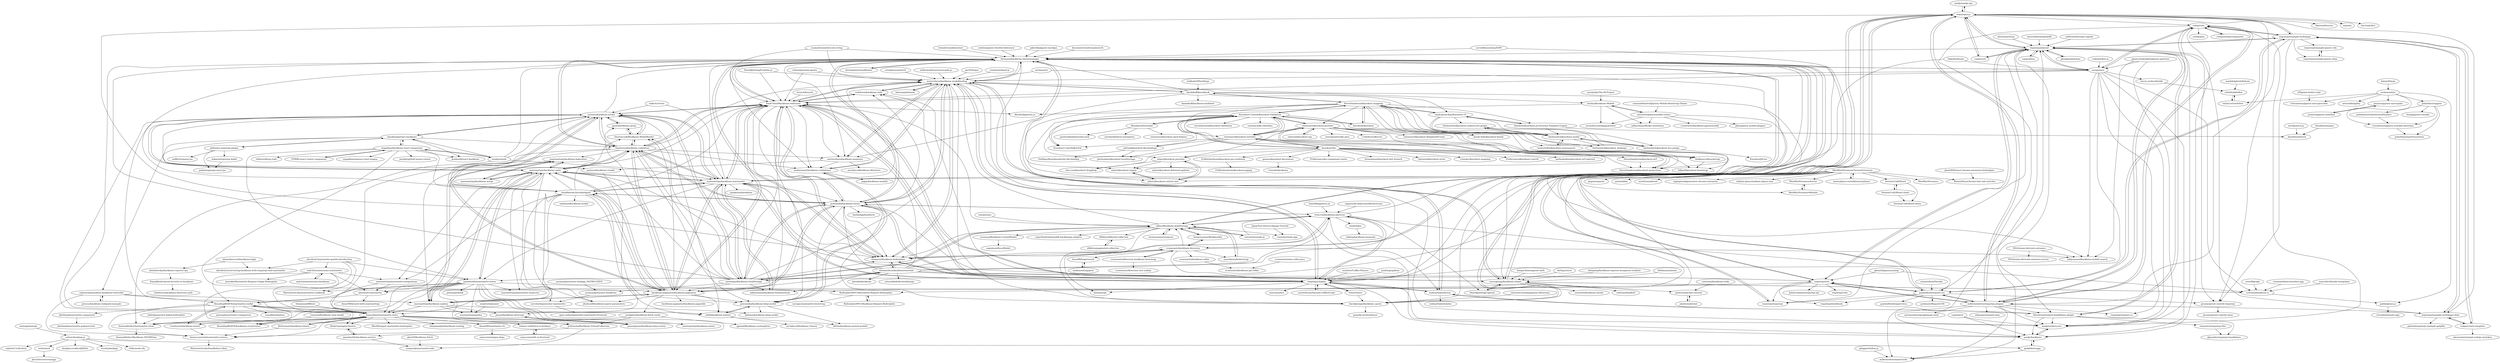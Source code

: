 digraph G {
"amdjs/amdjs-api" -> "requirejs/r.js" ["e"=1]
"markdalgleish/fathom" -> "rixth/bubbleBox" ["e"=1]
"cujojs/when" -> "requirejs/almond" ["e"=1]
"batmanjs/batman" -> "mxriverlynn/backbone.modelbinding" ["e"=1]
"STRML/react-router-component" -> "magalhas/backbone-react-component" ["e"=1]
"cujojs/wire" -> "amdjs/underscore" ["e"=1]
"cujojs/wire" -> "amdjs/backbone" ["e"=1]
"musicplayer-io/redditmusicplayer" -> "MeoMix/StreamusChromeExtension"
"codebrew/backbone-rails" -> "mxriverlynn/backbone.modelbinding" ["e"=1]
"codebrew/backbone-rails" -> "PaulUithol/Backbone-relational" ["e"=1]
"mrichard/generator-marionette" -> "opus-online/generator-marionette-frontend"
"jeromegn/Backbone.localStorage" -> "nilbus/Backbone.dualStorage"
"jeromegn/Backbone.localStorage" -> "nytimes/backbone.stickit"
"jeromegn/Backbone.localStorage" -> "powmedia/backbone-forms"
"jeromegn/Backbone.localStorage" -> "PaulUithol/Backbone-relational"
"jeromegn/Backbone.localStorage" -> "thedersen/backbone.validation"
"jeromegn/Backbone.localStorage" -> "tbranyen/backbone.layoutmanager"
"jeromegn/Backbone.localStorage" -> "marionettejs/backbone.marionette"
"jeromegn/Backbone.localStorage" -> "tbranyen/backbone-boilerplate" ["e"=1]
"jeromegn/Backbone.localStorage" -> "thomasdavis/backbonetutorials"
"jeromegn/Backbone.localStorage" -> "addyosmani/backbone-fundamentals" ["e"=1]
"jeromegn/Backbone.localStorage" -> "codebrew/backbone-rails" ["e"=1]
"jeromegn/Backbone.localStorage" -> "marionettejs/backbone.radio"
"jeromegn/Backbone.localStorage" -> "theironcook/Backbone.ModelBinder"
"jeromegn/Backbone.localStorage" -> "backbone-paginator/backbone.paginator"
"jeromegn/Backbone.localStorage" -> "yeoman/generator-backbone"
"philix/jsx-requirejs-plugin" -> "podio/requirejs-react-jsx"
"philix/jsx-requirejs-plugin" -> "mikach/requirejs-babel"
"philix/jsx-requirejs-plugin" -> "seiffert/require-jsx"
"philix/jsx-requirejs-plugin" -> "clayallsopp/react.backbone"
"SteveSanderson/knockout.mapping" -> "Knockout-Contrib/Knockout-Validation"
"SteveSanderson/knockout.mapping" -> "madcapnmckay/Knockout-UI"
"SteveSanderson/knockout.mapping" -> "kmalakoff/knockback"
"SteveSanderson/knockout.mapping" -> "SteveSanderson/knockout-projections"
"SteveSanderson/knockout.mapping" -> "ifandelse/Knockout.js-External-Template-Engine"
"SteveSanderson/knockout.mapping" -> "hunterloftis/knockout.namespaces"
"SteveSanderson/knockout.mapping" -> "thelinuxlich/knockout.model"
"SteveSanderson/knockout.mapping" -> "kendo-labs/knockout-kendo"
"SteveSanderson/knockout.mapping" -> "rniemeyer/knockout-postbox"
"SteveSanderson/knockout.mapping" -> "knockout/knockout" ["e"=1]
"SteveSanderson/knockout.mapping" -> "thelinuxlich/knockout_bindings"
"SteveSanderson/knockout.mapping" -> "thelinuxlich/knockout.live.plugin"
"SteveSanderson/knockout.mapping" -> "rniemeyer/knockout-sortable"
"SteveSanderson/knockout.mapping" -> "mbest/knockout-repeat"
"SteveSanderson/knockout.mapping" -> "Knockout-Contrib/KoGrid"
"PaulUithol/Backbone-relational" -> "mxriverlynn/backbone.modelbinding"
"PaulUithol/Backbone-relational" -> "tbranyen/backbone.layoutmanager"
"PaulUithol/Backbone-relational" -> "powmedia/backbone-forms"
"PaulUithol/Backbone-relational" -> "nealstewart/backbone.validations"
"PaulUithol/Backbone-relational" -> "backbone-paginator/backbone.paginator"
"PaulUithol/Backbone-relational" -> "noveogroup/backbone.iobind"
"PaulUithol/Backbone-relational" -> "codebrew/backbone-rails" ["e"=1]
"PaulUithol/Backbone-relational" -> "marionettejs/backbone.marionette"
"PaulUithol/Backbone-relational" -> "powmedia/backbone-deep-model"
"PaulUithol/Backbone-relational" -> "chaplinjs/chaplin"
"PaulUithol/Backbone-relational" -> "mxriverlynn/backbone.memento"
"PaulUithol/Backbone-relational" -> "thedersen/backbone.validation"
"PaulUithol/Backbone-relational" -> "tbranyen/backbone-boilerplate" ["e"=1]
"PaulUithol/Backbone-relational" -> "dbrady/ligament.js"
"PaulUithol/Backbone-relational" -> "nytimes/backbone.stickit"
"jamiebuilds/marionette-wires" -> "jmeas/gistbook"
"jamiebuilds/marionette-wires" -> "abiee/es6-marionette"
"jamiebuilds/marionette-wires" -> "marionettejs/backbone.radio"
"jamiebuilds/marionette-wires" -> "Squareknot/marionette.state"
"jamiebuilds/marionette-wires" -> "themindfuldev/marionette-vdom"
"jamiebuilds/marionette-wires" -> "marionettejs/guides"
"jamiebuilds/marionette-wires" -> "RoundingWellOS/marionette.toolkit"
"jamiebuilds/marionette-wires" -> "p3drosola/Backbone.VirtualCollection"
"jamiebuilds/marionette-wires" -> "jamiebuilds/backbone.service"
"jamiebuilds/marionette-wires" -> "marionettejs/marionette.inspector"
"jamiebuilds/marionette-wires" -> "marionettejs/backbone.syphon"
"jamiebuilds/marionette-wires" -> "jamesplease/backbone.base-router"
"jamiebuilds/marionette-wires" -> "BoilerplateMVC/Marionette-Require-Boilerplate"
"jamiebuilds/marionette-wires" -> "MarionetteLabs/marionette-cookbook"
"jamiebuilds/marionette-wires" -> "marionettejs/backbone-metal"
"brunch/brunch" -> "PaulUithol/Backbone-relational" ["e"=1]
"MeoMix/StreamusChromeExtension" -> "MeoMix/Streamus"
"MeoMix/StreamusChromeExtension" -> "musicplayer-io/redditmusicplayer"
"MeoMix/StreamusChromeExtension" -> "MeoMix/StreamusServer"
"MeoMix/StreamusChromeExtension" -> "MeoMix/StreamusWebsite"
"MeoMix/StreamusChromeExtension" -> "ptgamr/upnext"
"MeoMix/StreamusChromeExtension" -> "jariz/tabbie"
"MeoMix/StreamusChromeExtension" -> "backbone-paginator/backbone.paginator"
"MeoMix/StreamusChromeExtension" -> "jamiebuilds/marionette-wires"
"MeoMix/StreamusChromeExtension" -> "mroth/unindexed" ["e"=1]
"MeoMix/StreamusChromeExtension" -> "marionettejs/backbone.marionette"
"MeoMix/StreamusChromeExtension" -> "ragingwind/generator-chrome-extension" ["e"=1]
"MeoMix/StreamusChromeExtension" -> "abiee/es6-marionette"
"MeoMix/StreamusChromeExtension" -> "radiant-player/radiant-player-mac" ["e"=1]
"MeoMix/StreamusChromeExtension" -> "BinaryMuse/chrome-fast-tab-switcher"
"MeoMix/StreamusChromeExtension" -> "VerizonCraft/Boxel"
"clayallsopp/react.backbone" -> "magalhas/backbone-react-component"
"clayallsopp/react.backbone" -> "jhudson8/react-backbone"
"clayallsopp/react.backbone" -> "philix/jsx-requirejs-plugin"
"clayallsopp/react.backbone" -> "nytimes/backbone.stickit"
"clayallsopp/react.backbone" -> "marionettejs/backbone.radio"
"clayallsopp/react.backbone" -> "thedersen/backbone.validation"
"clayallsopp/react.backbone" -> "sabarasaba/modern-backbone-starterkit"
"HenrikJoreteg/Capsule" -> "noveogroup/backbone.iobind" ["e"=1]
"thomasdavis/backbonetutorials" -> "tbranyen/backbone-boilerplate" ["e"=1]
"thomasdavis/backbonetutorials" -> "addyosmani/backbone-fundamentals" ["e"=1]
"thomasdavis/backbonetutorials" -> "jeromegn/Backbone.localStorage"
"thomasdavis/backbonetutorials" -> "noveogroup/backbone.iobind"
"thomasdavis/backbonetutorials" -> "powmedia/backbone-forms"
"thomasdavis/backbonetutorials" -> "PaulUithol/Backbone-relational"
"thomasdavis/backbonetutorials" -> "backbone-paginator/backbone.paginator"
"thomasdavis/backbonetutorials" -> "rstacruz/backbone-patterns"
"thomasdavis/backbonetutorials" -> "ccoenraets/backbone-directory"
"thomasdavis/backbonetutorials" -> "marionettejs/backbone.marionette"
"thomasdavis/backbonetutorials" -> "chaplinjs/chaplin"
"thomasdavis/backbonetutorials" -> "tbranyen/backbone.layoutmanager"
"thomasdavis/backbonetutorials" -> "jrburke/backbone"
"thomasdavis/backbonetutorials" -> "arturadib/hello-backbonejs"
"thomasdavis/backbonetutorials" -> "requirejs/text"
"mwaylabs/The-M-Project" -> "bnolan/Backbone-Mobile" ["e"=1]
"cujojs/curl" -> "requirejs/almond" ["e"=1]
"cujojs/curl" -> "requirejs/r.js" ["e"=1]
"marcello3d/node-mongolian" -> "scttnlsn/backbone.io" ["e"=1]
"millermedeiros/crossroads.js" -> "mxriverlynn/backbone.modelbinding" ["e"=1]
"millermedeiros/js-signals" -> "requirejs/almond" ["e"=1]
"nealstewart/backbone.validations" -> "mxriverlynn/backbone.modelbinding"
"nealstewart/backbone.validations" -> "powmedia/backbone-deep-model"
"nealstewart/backbone.validations" -> "juggy/backbone-module"
"developmentseed/bones" -> "tbranyen/backbone.layoutmanager" ["e"=1]
"madcapnmckay/Knockout-UI" -> "thelinuxlich/knockout.model"
"madcapnmckay/Knockout-UI" -> "ifandelse/Knockout.js-External-Template-Engine"
"madcapnmckay/Knockout-UI" -> "thelinuxlich/knockout_bindings"
"madcapnmckay/Knockout-UI" -> "thelinuxlich/knockout.live.plugin"
"madcapnmckay/Knockout-UI" -> "thelinuxlich/knockout.underscore.plugin"
"madcapnmckay/Knockout-UI" -> "SteveSanderson/knockout.mapping"
"bnolan/Backbone-Mobile" -> "incandescent/happypointer"
"bnolan/Backbone-Mobile" -> "dbrady/ligament.js"
"bnolan/Backbone-Mobile" -> "addyosmani/flickly-wireframe"
"bnolan/Backbone-Mobile" -> "azicchetti/jquerymobile-router"
"documentcloud/visualsearch" -> "tbranyen/backbone.layoutmanager" ["e"=1]
"requirejs/r.js" -> "requirejs/almond"
"requirejs/r.js" -> "requirejs/requirejs" ["e"=1]
"requirejs/r.js" -> "requirejs/example-multipage"
"requirejs/r.js" -> "requirejs/text"
"requirejs/r.js" -> "guybedford/require-css"
"requirejs/r.js" -> "millermedeiros/requirejs-plugins"
"requirejs/r.js" -> "gruntjs/grunt-contrib-requirejs"
"requirejs/r.js" -> "amdjs/amdjs-api" ["e"=1]
"requirejs/r.js" -> "requirejs/example-multipage-shim"
"requirejs/r.js" -> "cujojs/curl" ["e"=1]
"requirejs/r.js" -> "flatiron/director" ["e"=1]
"requirejs/r.js" -> "mtjs/mt" ["e"=1]
"requirejs/r.js" -> "fex-team/fis3" ["e"=1]
"requirejs/r.js" -> "volojs/volo"
"requirejs/r.js" -> "tbranyen/backbone-boilerplate" ["e"=1]
"christianvuerings/jquery-lifestream" -> "davidgtonge/backbone_query" ["e"=1]
"bnoguchi/mongoose-auth" -> "noveogroup/backbone.iobind" ["e"=1]
"davidsulc/marionette-gentle-introduction" -> "davidsulc/structuring-backbone-with-requirejs-and-marionette"
"davidsulc/marionette-gentle-introduction" -> "MarionetteLabs/marionette-cookbook"
"davidsulc/marionette-gentle-introduction" -> "sadcitizen/awesome-marionette"
"davidsulc/marionette-gentle-introduction" -> "jamiebuilds/marionette-wires"
"davidsulc/marionette-gentle-introduction" -> "p3drosola/Backbone.VirtualCollection"
"autotelicum/Smooth-CoffeeScript" -> "chaplinjs/chaplin" ["e"=1]
"derbyjs/racer" -> "noveogroup/backbone.iobind" ["e"=1]
"polarblau/suggest" -> "polarblau/smarttruncation"
"polarblau/suggest" -> "polarblau/stickySectionHeaders"
"polarblau/suggest" -> "crossbreeze/jquery-sensible-datetime"
"polarblau/suggest" -> "lrsjng/jquery-twinkle" ["e"=1]
"magalhas/backbone-react-component" -> "clayallsopp/react.backbone"
"magalhas/backbone-react-component" -> "jhudson8/react-backbone"
"magalhas/backbone-react-component" -> "STRML/react-router-component" ["e"=1]
"magalhas/backbone-react-component" -> "backbone-paginator/backbone.paginator"
"magalhas/backbone-react-component" -> "magalhas/express-react-engine"
"magalhas/backbone-react-component" -> "jamiebuilds/marionette-wires"
"magalhas/backbone-react-component" -> "cloudflarearchive/backgrid"
"magalhas/backbone-react-component" -> "jaredly/github-issues-viewer"
"magalhas/backbone-react-component" -> "rendrjs/rendr" ["e"=1]
"magalhas/backbone-react-component" -> "reflux/refluxjs-todo"
"marionettejs/backbone.radio" -> "marionettejs/backbone.wreqr"
"marionettejs/backbone.radio" -> "marionettejs/backbone.babysitter"
"marionettejs/backbone.radio" -> "marionettejs/backbone.syphon"
"marionettejs/backbone.radio" -> "jamiebuilds/marionette-wires"
"marionettejs/backbone.radio" -> "Squareknot/marionette.state"
"marionettejs/backbone.radio" -> "marionettejs/backbone.marionette"
"marionettejs/backbone.radio" -> "backbone-paginator/backbone.paginator"
"marionettejs/backbone.radio" -> "nytimes/backbone.stickit"
"marionettejs/backbone.radio" -> "thedersen/backbone.validation"
"marionettejs/backbone.radio" -> "marionettejs/marionette-integrations"
"marionettejs/backbone.radio" -> "marionettejs/marionette.inspector"
"marionettejs/backbone.radio" -> "theironcook/Backbone.ModelBinder"
"marionettejs/backbone.radio" -> "PaulUithol/Backbone-relational"
"marionettejs/backbone.radio" -> "jhudson8/backbone-query-parameters"
"marionettejs/backbone.radio" -> "mrichard/generator-marionette"
"thelinuxlich/knockout.live.plugin" -> "thelinuxlich/knockout.model"
"thelinuxlich/knockout.live.plugin" -> "KnockoutJSLive"
"thelinuxlich/knockout.live.plugin" -> "thelinuxlich/knockout.underscore.plugin"
"mojotech/pioneer" -> "marionettejs/guides"
"MeoMix/StreamusWebsite" -> "MeoMix/StreamusServer"
"DanialK/advanced-security-in-backbone" -> "clintberry/backbone-directory-auth"
"gfranko/amdclean" -> "requirejs/almond"
"rixth/bubbleBox" -> "rixth/customSelect"
"rixth/customSelect" -> "rixth/bubbleBox"
"mbest/knockout.punches" -> "mbest/knockout-switch-case"
"mbest/knockout.punches" -> "mbest/knockout-deferred-updates"
"mbest/knockout.punches" -> "One-com/knockout-dragdrop"
"mbest/knockout.punches" -> "mbest/knockout-repeat"
"nytimes/backbone.trackit" -> "jmeas/backbone.intercept"
"thelinuxlich/knockout_bindings" -> "thelinuxlich/knockout.underscore.plugin"
"ifandelse/Knockout.js-External-Template-Engine" -> "ifandelse/infuser"
"ifandelse/Knockout.js-External-Template-Engine" -> "thelinuxlich/knockout.model"
"ifandelse/Knockout.js-External-Template-Engine" -> "madcapnmckay/Knockout-UI"
"jslatts/nodechat-tutorial" -> "jslatts/nodechat"
"sorensen/backbone-redis" -> "jslatts/nodechat-tutorial" ["e"=1]
"marionettejs/marionette-integrations" -> "abiee/es6-marionette"
"marionettejs/marionette-integrations" -> "Squareknot/marionette.state"
"jstayton/jquery-marcopolo" -> "jstayton/jquery-manifest"
"thelinuxlich/knockout.underscore.plugin" -> "thelinuxlich/knockout.model"
"thelinuxlich/knockout.model" -> "thelinuxlich/knockout.live.plugin"
"thelinuxlich/knockout.model" -> "thelinuxlich/knockout.underscore.plugin"
"thelinuxlich/knockout.model" -> "hunterloftis/knockout.namespaces"
"thelinuxlich/knockout.model" -> "thelinuxlich/knockout_bindings"
"faulknercs/Knockstrap" -> "billpull/knockout-bootstrap"
"datapimp/backbone-express-mongoose-socketio" -> "noveogroup/backbone.iobind" ["e"=1]
"bevry-archive/buildr" -> "rixth/bubbleBox"
"jslatts/nodechat" -> "jslatts/nodechat-tutorial"
"SteveSanderson/knockout-es5" -> "SteveSanderson/knockout-projections"
"hswolff/forgetmenot" -> "nrabinowitz/gapvis"
"MeoMix/StreamusServer" -> "MeoMix/StreamusWebsite"
"hunterloftis/knockout.namespaces" -> "thelinuxlich/knockout.model"
"enyojs/enyo" -> "nilbus/Backbone.dualStorage" ["e"=1]
"Knockout-Contrib/Knockout-Validation" -> "rniemeyer/knockout-postbox"
"Knockout-Contrib/Knockout-Validation" -> "SteveSanderson/knockout.mapping"
"Knockout-Contrib/Knockout-Validation" -> "rniemeyer/knockout-sortable"
"Knockout-Contrib/Knockout-Validation" -> "kendo-labs/knockout-kendo"
"Knockout-Contrib/Knockout-Validation" -> "safrazik/knockout-file-bindings"
"Knockout-Contrib/Knockout-Validation" -> "ericmbarnard/Knockout-Validation"
"Knockout-Contrib/Knockout-Validation" -> "SteveSanderson/knockout-projections"
"Knockout-Contrib/Knockout-Validation" -> "Knockout-Contrib/KoGrid"
"Knockout-Contrib/Knockout-Validation" -> "mbest/knockout-switch-case"
"Knockout-Contrib/Knockout-Validation" -> "knockout/knockout" ["e"=1]
"Knockout-Contrib/Knockout-Validation" -> "knockout/tko"
"Knockout-Contrib/Knockout-Validation" -> "BlueSpire/Durandal"
"Knockout-Contrib/Knockout-Validation" -> "mbest/knockout-repeat"
"Knockout-Contrib/Knockout-Validation" -> "mbest/knockout.punches"
"Knockout-Contrib/Knockout-Validation" -> "romanych/ko.editables"
"tbranyen/backbone-boilerplate" -> "tbranyen/backbone.layoutmanager" ["e"=1]
"tbranyen/backbone-boilerplate" -> "PaulUithol/Backbone-relational" ["e"=1]
"tbranyen/backbone-boilerplate" -> "mxriverlynn/backbone.modelbinding" ["e"=1]
"tbranyen/backbone-boilerplate" -> "chaplinjs/chaplin" ["e"=1]
"tbranyen/backbone-boilerplate" -> "rstacruz/backbone-patterns" ["e"=1]
"tbranyen/backbone-boilerplate" -> "thomasdavis/backbonetutorials" ["e"=1]
"aurajs/aura" -> "tbranyen/backbone.layoutmanager"
"aurajs/aura" -> "amdjs/backbone"
"aurajs/aura" -> "amdjs/underscore"
"aurajs/aura" -> "PaulUithol/Backbone-relational"
"aurajs/aura" -> "mxriverlynn/backbone.modelbinding"
"aurajs/aura" -> "chaplinjs/chaplin"
"aurajs/aura" -> "volojs/volo"
"aurajs/aura" -> "addyosmani/backbone-mobile-search"
"aurajs/aura" -> "requirejs/almond"
"aurajs/aura" -> "bevry-archive/buildr"
"aurajs/aura" -> "scttnlsn/backbone.io"
"aurajs/aura" -> "requirejs/require-cs"
"marionettejs/backbone.marionette" -> "marionettejs/backbone.radio"
"marionettejs/backbone.marionette" -> "jashkenas/backbone" ["e"=1]
"marionettejs/backbone.marionette" -> "PaulUithol/Backbone-relational"
"marionettejs/backbone.marionette" -> "nytimes/backbone.stickit"
"marionettejs/backbone.marionette" -> "thedersen/backbone.validation"
"marionettejs/backbone.marionette" -> "addyosmani/backbone-fundamentals" ["e"=1]
"marionettejs/backbone.marionette" -> "chaplinjs/chaplin"
"marionettejs/backbone.marionette" -> "tbranyen/backbone.layoutmanager"
"marionettejs/backbone.marionette" -> "backbone-paginator/backbone.paginator"
"marionettejs/backbone.marionette" -> "tbranyen/backbone-boilerplate" ["e"=1]
"marionettejs/backbone.marionette" -> "jamiebuilds/marionette-wires"
"marionettejs/backbone.marionette" -> "mxriverlynn/backbone.modelbinding"
"marionettejs/backbone.marionette" -> "jeromegn/Backbone.localStorage"
"marionettejs/backbone.marionette" -> "powmedia/backbone-forms"
"marionettejs/backbone.marionette" -> "cloudflarearchive/backgrid"
"DanielRapp/twss.js" -> "rstacruz/backbone-patterns" ["e"=1]
"mxriverlynn/backbone.memento" -> "mxriverlynn/backbone.modelbinding"
"mxriverlynn/backbone.memento" -> "nytimes/backbone.trackit"
"mxriverlynn/backbone.memento" -> "asciidisco/Backbone.Mutators"
"mxriverlynn/backbone.memento" -> "nealstewart/backbone.validations"
"powmedia/backbone-forms" -> "mxriverlynn/backbone.modelbinding"
"powmedia/backbone-forms" -> "PaulUithol/Backbone-relational"
"powmedia/backbone-forms" -> "tbranyen/backbone.layoutmanager"
"powmedia/backbone-forms" -> "thedersen/backbone.validation"
"powmedia/backbone-forms" -> "powmedia/backbone-deep-model"
"powmedia/backbone-forms" -> "codebrew/backbone-rails" ["e"=1]
"powmedia/backbone-forms" -> "cloudflarearchive/backgrid"
"powmedia/backbone-forms" -> "jeromegn/Backbone.localStorage"
"powmedia/backbone-forms" -> "davidgtonge/backbone_query"
"powmedia/backbone-forms" -> "backbone-paginator/backbone.paginator"
"powmedia/backbone-forms" -> "noveogroup/backbone.iobind"
"powmedia/backbone-forms" -> "chaplinjs/chaplin"
"powmedia/backbone-forms" -> "rstacruz/backbone-patterns"
"powmedia/backbone-forms" -> "tbranyen/backbone-boilerplate" ["e"=1]
"powmedia/backbone-forms" -> "AmiliaApp/backform"
"thedersen/backbone.validation" -> "nytimes/backbone.stickit"
"thedersen/backbone.validation" -> "powmedia/backbone-forms"
"thedersen/backbone.validation" -> "nealstewart/backbone.validations"
"thedersen/backbone.validation" -> "theironcook/Backbone.ModelBinder"
"thedersen/backbone.validation" -> "tbranyen/backbone.layoutmanager"
"thedersen/backbone.validation" -> "backbone-paginator/backbone.paginator"
"thedersen/backbone.validation" -> "PaulUithol/Backbone-relational"
"thedersen/backbone.validation" -> "marionettejs/backbone.radio"
"thedersen/backbone.validation" -> "marionettejs/backbone.marionette"
"thedersen/backbone.validation" -> "afeld/backbone-nested"
"thedersen/backbone.validation" -> "powmedia/backbone-deep-model"
"thedersen/backbone.validation" -> "mxriverlynn/backbone.memento"
"thedersen/backbone.validation" -> "marionettejs/backbone.syphon"
"thedersen/backbone.validation" -> "marionettejs/backbone.babysitter"
"thedersen/backbone.validation" -> "mxriverlynn/backbone.modelbinding"
"tbranyen/backbone.layoutmanager" -> "mxriverlynn/backbone.modelbinding"
"tbranyen/backbone.layoutmanager" -> "PaulUithol/Backbone-relational"
"tbranyen/backbone.layoutmanager" -> "davidgtonge/backbone_query"
"tbranyen/backbone.layoutmanager" -> "powmedia/backbone-forms"
"tbranyen/backbone.layoutmanager" -> "tbranyen/backbone-boilerplate" ["e"=1]
"tbranyen/backbone.layoutmanager" -> "nealstewart/backbone.validations"
"tbranyen/backbone.layoutmanager" -> "walmartlabs/thorax"
"tbranyen/backbone.layoutmanager" -> "noveogroup/backbone.iobind"
"tbranyen/backbone.layoutmanager" -> "thedersen/backbone.validation"
"tbranyen/backbone.layoutmanager" -> "mxriverlynn/backbone.memento"
"tbranyen/backbone.layoutmanager" -> "afeld/backbone-nested"
"tbranyen/backbone.layoutmanager" -> "ccoenraets/backbone-directory"
"tbranyen/backbone.layoutmanager" -> "nilbus/Backbone.dualStorage"
"tbranyen/backbone.layoutmanager" -> "developmentseed/bones" ["e"=1]
"tbranyen/backbone.layoutmanager" -> "aurajs/aura"
"emorikawa/boilerstrap" -> "nilbus/Backbone.dualStorage" ["e"=1]
"sadcitizen/awesome-backbone" -> "sadcitizen/awesome-marionette"
"NV/chrome-devtools-autosave" -> "NV/chrome-devtools-autosave-server"
"NV/chrome-devtools-autosave" -> "addyosmani/backbone-mobile-search"
"powmedia/backbone-deep-model" -> "afeld/backbone-nested"
"powmedia/backbone-deep-model" -> "kahwee/backbone-deep-model"
"powmedia/backbone-deep-model" -> "blittle/backbone-nested-models"
"powmedia/backbone-deep-model" -> "nealstewart/backbone.validations"
"requirejs/almond" -> "requirejs/r.js"
"requirejs/almond" -> "gfranko/amdclean"
"requirejs/almond" -> "cujojs/curl" ["e"=1]
"requirejs/almond" -> "requirejs/example-multipage"
"requirejs/almond" -> "gruntjs/grunt-contrib-requirejs"
"requirejs/almond" -> "millermedeiros/requirejs-plugins"
"requirejs/almond" -> "requirejs/text"
"requirejs/almond" -> "aurajs/aura"
"requirejs/almond" -> "SlexAxton/require-handlebars-plugin"
"requirejs/almond" -> "amdjs/underscore"
"requirejs/almond" -> "tbranyen/backbone.layoutmanager"
"requirejs/almond" -> "millermedeiros/amd-utils"
"requirejs/almond" -> "cujojs/when" ["e"=1]
"requirejs/almond" -> "requirejs/example-multipage-shim"
"requirejs/almond" -> "requirejs/requirejs" ["e"=1]
"brianleroux/lawnchair" -> "tbranyen/backbone.layoutmanager" ["e"=1]
"millermedeiros/requirejs-plugins" -> "guybedford/require-css"
"millermedeiros/requirejs-plugins" -> "requirejs/text"
"millermedeiros/requirejs-plugins" -> "amdjs/backbone"
"millermedeiros/requirejs-plugins" -> "requirejs/r.js"
"millermedeiros/requirejs-plugins" -> "requirejs/require-cs"
"millermedeiros/requirejs-plugins" -> "millermedeiros/amd-utils"
"millermedeiros/requirejs-plugins" -> "amdjs/underscore"
"millermedeiros/requirejs-plugins" -> "aerisweather/googlemaps-amd"
"millermedeiros/requirejs-plugins" -> "requirejs/example-multipage-shim"
"millermedeiros/requirejs-plugins" -> "requirejs/almond"
"millermedeiros/requirejs-plugins" -> "nikospara/require-lazy"
"millermedeiros/requirejs-plugins" -> "SlexAxton/require-handlebars-plugin"
"millermedeiros/requirejs-plugins" -> "volojs/volo"
"varvet/serenade.js" -> "nilbus/Backbone.dualStorage" ["e"=1]
"varvet/serenade.js" -> "rstacruz/backbone-patterns" ["e"=1]
"tblobaum/nQuery" -> "noveogroup/backbone.iobind" ["e"=1]
"gdsmith/jquery.easing" -> "requirejs/text" ["e"=1]
"gdsmith/jquery.easing" -> "guybedford/require-css" ["e"=1]
"mxriverlynn/backbone.modelbinding" -> "PaulUithol/Backbone-relational"
"mxriverlynn/backbone.modelbinding" -> "tbranyen/backbone.layoutmanager"
"mxriverlynn/backbone.modelbinding" -> "mxriverlynn/backbone.memento"
"mxriverlynn/backbone.modelbinding" -> "powmedia/backbone-forms"
"mxriverlynn/backbone.modelbinding" -> "noveogroup/backbone.iobind"
"mxriverlynn/backbone.modelbinding" -> "kmalakoff/knockback"
"mxriverlynn/backbone.modelbinding" -> "nealstewart/backbone.validations"
"mxriverlynn/backbone.modelbinding" -> "codebrew/backbone-rails" ["e"=1]
"mxriverlynn/backbone.modelbinding" -> "amdjs/backbone"
"mxriverlynn/backbone.modelbinding" -> "tbranyen/backbone-boilerplate" ["e"=1]
"mxriverlynn/backbone.modelbinding" -> "bnolan/Backbone-Mobile"
"mxriverlynn/backbone.modelbinding" -> "amdjs/underscore"
"mxriverlynn/backbone.modelbinding" -> "chaplinjs/chaplin"
"mxriverlynn/backbone.modelbinding" -> "batmanjs/batman" ["e"=1]
"mxriverlynn/backbone.modelbinding" -> "davidgtonge/backbone_query"
"kmalakoff/knockback" -> "mxriverlynn/backbone.modelbinding"
"kmalakoff/knockback" -> "madcapnmckay/Knockout-UI"
"kmalakoff/knockback" -> "thelinuxlich/knockout.model"
"kmalakoff/knockback" -> "kmalakoff/backbone-modelref"
"kmalakoff/knockback" -> "SteveSanderson/knockout.mapping"
"kmalakoff/knockback" -> "tbranyen/backbone.layoutmanager"
"kmalakoff/knockback" -> "mxriverlynn/backbone.memento"
"kmalakoff/knockback" -> "noveogroup/backbone.iobind"
"kmalakoff/knockback" -> "PaulUithol/Backbone-relational"
"azicchetti/jquerymobile-router" -> "addyosmani/flickly-wireframe"
"azicchetti/jquerymobile-router" -> "bnolan/Backbone-Mobile"
"azicchetti/jquerymobile-router" -> "jblas/jquery-mobile-plugins"
"azicchetti/jquerymobile-router" -> "ccoenraets/backbone-jquerymobile"
"azicchetti/jquerymobile-router" -> "addyosmani/backbone-mobile-search"
"azicchetti/jquerymobile-router" -> "incandescent/happypointer"
"tower/tower" -> "chaplinjs/chaplin" ["e"=1]
"tower/tower" -> "davidgtonge/backbone_query" ["e"=1]
"oyvindkinsey/easyXDM" -> "chaplinjs/chaplin" ["e"=1]
"oyvindkinsey/easyXDM" -> "tbranyen/backbone.layoutmanager" ["e"=1]
"ccoenraets/backbone-cellar" -> "ccoenraets/backbone-jax-cellar"
"jquery-boilerplate/jquery-patterns" -> "aurajs/aura" ["e"=1]
"jquery-boilerplate/jquery-patterns" -> "addyosmani/backbone-mobile-search" ["e"=1]
"jquery-boilerplate/jquery-patterns" -> "amdjs/underscore" ["e"=1]
"arshaw/xdate" -> "gobhi/gbone.js"
"arshaw/xdate" -> "tristandunn/jquery-auto-geocoder"
"arshaw/xdate" -> "polarblau/suggest"
"arshaw/xdate" -> "rixth/customSelect"
"arshaw/xdate" -> "crossbreeze/jquery-sensible-datetime"
"arshaw/xdate" -> "jstayton/jquery-marcopolo"
"arshaw/xdate" -> "arturadib/agility" ["e"=1]
"abiee/es6-marionette" -> "RoundingWellOS/marionette.toolkit"
"abiee/es6-marionette" -> "denar90/brunch-with-marionettejs"
"jaz303/tipsy" -> "mxriverlynn/backbone.modelbinding" ["e"=1]
"hjwp/Test-Driven-Django-Tutorial" -> "ronreiter/todo-app" ["e"=1]
"euforic/banking.js" -> "chilts/node-ofx"
"euforic/banking.js" -> "captin411/ofxclient" ["e"=1]
"euforic/banking.js" -> "vesln/word"
"euforic/banking.js" -> "geddski/wrapjs"
"euforic/banking.js" -> "douglascrockford/JSDev" ["e"=1]
"euforic/banking.js" -> "trustly/bankapi"
"walmartlabs/thorax" -> "walmartlabs/lumbar"
"walmartlabs/thorax" -> "chaplinjs/chaplin"
"walmartlabs/thorax" -> "tbranyen/backbone.layoutmanager"
"walmartlabs/thorax" -> "SlexAxton/require-handlebars-plugin"
"rstacruz/backbone-patterns" -> "HenrikJoreteg/Capsule" ["e"=1]
"rstacruz/backbone-patterns" -> "tbranyen/backbone-boilerplate" ["e"=1]
"rstacruz/backbone-patterns" -> "tbranyen/backbone.layoutmanager"
"rstacruz/backbone-patterns" -> "nilbus/Backbone.dualStorage"
"rstacruz/backbone-patterns" -> "chiel/tinker"
"rstacruz/backbone-patterns" -> "chaplinjs/chaplin"
"rstacruz/backbone-patterns" -> "powmedia/backbone-forms"
"rstacruz/backbone-patterns" -> "scttnlsn/backbone.io"
"rstacruz/backbone-patterns" -> "walmartlabs/thorax"
"jstayton/jquery-manifest" -> "jstayton/jquery-marcopolo"
"noveogroup/backbone.iobind" -> "mxriverlynn/backbone.modelbinding"
"noveogroup/backbone.iobind" -> "scttnlsn/backbone.io"
"noveogroup/backbone.iobind" -> "sorensen/backbone-dnode" ["e"=1]
"noveogroup/backbone.iobind" -> "indutny/deadbolt" ["e"=1]
"noveogroup/backbone.iobind" -> "PaulUithol/Backbone-relational"
"noveogroup/backbone.iobind" -> "jslatts/nodechat-tutorial"
"noveogroup/backbone.iobind" -> "tbranyen/backbone.layoutmanager"
"noveogroup/backbone.iobind" -> "HenrikJoreteg/Capsule" ["e"=1]
"codemix/fast.js" -> "aurajs/aura" ["e"=1]
"criso/fbgraph" -> "scttnlsn/backbone.io" ["e"=1]
"SlexAxton/require-handlebars-plugin" -> "jfparadis/requirejs-handlebars"
"SlexAxton/require-handlebars-plugin" -> "walmartlabs/thorax"
"SlexAxton/require-handlebars-plugin" -> "amdjs/backbone"
"SlexAxton/require-handlebars-plugin" -> "esamattis/requirejs-hbs"
"SlexAxton/require-handlebars-plugin" -> "amdjs/underscore"
"SlexAxton/require-handlebars-plugin" -> "volojs/volo"
"sadcitizen/awesome-marionette" -> "sadcitizen/awesome-backbone"
"sadcitizen/awesome-marionette" -> "abiee/es6-marionette"
"sadcitizen/awesome-marionette" -> "Squareknot/marionette.state"
"sadcitizen/awesome-marionette" -> "marionettejs/marionette-integrations"
"sadcitizen/awesome-marionette" -> "RoundingWellOS/marionette.toolkit"
"sadcitizen/awesome-marionette" -> "jroeckle/Marionette-Require-Gulpjs-Boilerplate"
"babel/generator-babel-boilerplate" -> "themindfuldev/marionette-vdom" ["e"=1]
"Squareknot/marionette.state" -> "RoundingWellOS/marionette.toolkit"
"Squareknot/marionette.state" -> "themindfuldev/marionette-vdom"
"Squareknot/marionette.state" -> "Betterment/backbone.blazer"
"Squareknot/marionette.state" -> "benmccormick/marionette-service"
"Squareknot/marionette.state" -> "Conductor/backbone.hoard"
"Squareknot/marionette.state" -> "MeoMix/jspm-marionette-boilerplate"
"Squareknot/marionette.state" -> "BedeGaming/orchestra"
"Squareknot/marionette.state" -> "behave-ui/behave-ui-hotkeys"
"Squareknot/marionette.state" -> "jamesplease/backbone.base-router"
"Squareknot/marionette.state" -> "p3drosola/Backbone.VirtualCollection"
"Squareknot/marionette.state" -> "thejameskyle/backbone-routing"
"Squareknot/marionette.state" -> "RoundingWellOS/backbone.eventrouter"
"Squareknot/marionette.state" -> "denar90/marionette-cli"
"Squareknot/marionette.state" -> "marionettejs/backbone-metal"
"jmeas/backbone.intercept" -> "jamesplease/backbone.base-router"
"crossbreeze/jquery-sensible-datetime" -> "polarblau/smarttruncation"
"scttnlsn/backbone.io" -> "noveogroup/backbone.iobind"
"scttnlsn/backbone.io" -> "gobhi/gbone.js"
"safrazik/knockout-file-bindings" -> "jimrhoskins/knockout.localStorage"
"safrazik/knockout-file-bindings" -> "TooManyBees/knockoutjs-file-binding"
"ifandelse/mayjax" -> "ifandelse/infuser"
"ccoenraets/wine-cellar-java" -> "ccoenraets/backbone-jax-cellar"
"chiel/tinker" -> "inkling/backbone-mootools"
"anviljs/anvil.js" -> "ifandelse/infuser"
"Conductor/backbone.hoard" -> "benmccormick/marionette-service"
"Conductor/backbone.hoard" -> "RoundingWellOS/marionette.toolkit"
"akre54/Backbone.Fetch" -> "compstak/marionette-tabs"
"jamesplease/backbone.base-router" -> "jmeas/backbone.intercept"
"themindfuldev/marionette-vdom" -> "Squareknot/marionette.state"
"themindfuldev/marionette-vdom" -> "themindfuldev/Backbone.VDOMView"
"jfairbank/marionette.component" -> "jfairbank/marionette.polymerview"
"nrabinowitz/gapvis" -> "hswolff/forgetmenot"
"behave-ui/behave-ui-hotkeys" -> "samccone/edit.sx-frontend"
"samccone/edit.sx-frontend" -> "behave-ui/behave-ui-hotkeys"
"tbranyen/diffhtml" -> "Squareknot/marionette.state" ["e"=1]
"addyosmani/backbone-fundamentals" -> "marionettejs/backbone.marionette" ["e"=1]
"addyosmani/backbone-fundamentals" -> "PaulUithol/Backbone-relational" ["e"=1]
"amdjs/underscore" -> "amdjs/backbone"
"visionmedia/screenshot-app" -> "scttnlsn/backbone.io" ["e"=1]
"afeld/backbone-nested" -> "powmedia/backbone-deep-model"
"afeld/backbone-nested" -> "blittle/backbone-nested-models"
"afeld/backbone-nested" -> "asciidisco/Backbone.Chosen"
"davidgtonge/backbone_query" -> "tbranyen/backbone.layoutmanager"
"davidgtonge/backbone_query" -> "gowalla-archive/boxer" ["e"=1]
"soulwire/Coffee-Physics" -> "chaplinjs/chaplin" ["e"=1]
"nilbus/Backbone.dualStorage" -> "davidgtonge/backbone_query"
"nilbus/Backbone.dualStorage" -> "jeromegn/Backbone.localStorage"
"nilbus/Backbone.dualStorage" -> "tbranyen/backbone.layoutmanager"
"nilbus/Backbone.dualStorage" -> "varvet/serenade.js" ["e"=1]
"nilbus/Backbone.dualStorage" -> "superfeedr/indexeddb-backbonejs-adapter"
"nilbus/Backbone.dualStorage" -> "dlikhten/filtered-collection"
"nilbus/Backbone.dualStorage" -> "rstacruz/backbone-patterns"
"nilbus/Backbone.dualStorage" -> "weixiyen/messenger.js" ["e"=1]
"nilbus/Backbone.dualStorage" -> "emorikawa/boilerstrap" ["e"=1]
"nilbus/Backbone.dualStorage" -> "dangrossman/Bookmarkly" ["e"=1]
"nilbus/Backbone.dualStorage" -> "PaulUithol/Backbone-relational"
"nilbus/Backbone.dualStorage" -> "scosman/Backbone.CachedModel"
"nilbus/Backbone.dualStorage" -> "tbranyen/backbone-boilerplate" ["e"=1]
"nilbus/Backbone.dualStorage" -> "mxriverlynn/backbone.modelbinding"
"nilbus/Backbone.dualStorage" -> "ronreiter/todo-app"
"jondot/graphene" -> "chaplinjs/chaplin" ["e"=1]
"ccoenraets/backbone-directory" -> "ccoenraets/directory-backbone-bootstrap"
"ccoenraets/backbone-directory" -> "tbranyen/backbone.layoutmanager"
"ccoenraets/backbone-directory" -> "ccoenraets/backbone-cellar"
"ccoenraets/backbone-directory" -> "tbranyen/backbone-boilerplate" ["e"=1]
"ccoenraets/backbone-directory" -> "dangrossman/Bookmarkly" ["e"=1]
"ccoenraets/backbone-directory" -> "emorikawa/boilerstrap" ["e"=1]
"ccoenraets/backbone-directory" -> "addyosmani/backbone-mobile-search"
"ccoenraets/backbone-directory" -> "chaplinjs/chaplin"
"ccoenraets/backbone-directory" -> "hswolff/forgetmenot"
"ccoenraets/backbone-directory" -> "nilbus/Backbone.dualStorage"
"ccoenraets/backbone-directory" -> "bnolan/capt" ["e"=1]
"commadelimited/jQuery-Mobile-Bootstrap-Theme" -> "azicchetti/jquerymobile-router" ["e"=1]
"nytimes/ice" -> "davidgtonge/backbone_query" ["e"=1]
"nytimes/ice" -> "mxriverlynn/backbone.modelbinding" ["e"=1]
"jhen0409/react-chrome-extension-boilerplate" -> "BinaryMuse/chrome-fast-tab-switcher" ["e"=1]
"creationix/haml-js" -> "mxriverlynn/backbone.modelbinding" ["e"=1]
"weixiyen/messenger.js" -> "nilbus/Backbone.dualStorage" ["e"=1]
"jerrysu/backbone-webpack-example" -> "sabarasaba/modern-backbone-starterkit"
"linkedin/dustjs" -> "marionettejs/backbone.marionette" ["e"=1]
"linkedin/dustjs" -> "aurajs/aura" ["e"=1]
"rniemeyer/knockout-sortable" -> "rniemeyer/knockout-postbox"
"rniemeyer/knockout-sortable" -> "Knockout-Contrib/Knockout-Validation"
"rniemeyer/knockout-sortable" -> "billpull/knockout-bootstrap"
"rniemeyer/knockout-sortable" -> "faulknercs/Knockstrap"
"rniemeyer/knockout-sortable" -> "SteveSanderson/knockout-projections"
"rniemeyer/knockout-sortable" -> "Knockout-Contrib/KoGrid"
"rniemeyer/knockout-sortable" -> "jimrhoskins/knockout.localStorage"
"rniemeyer/knockout-sortable" -> "knockout/tko"
"rniemeyer/knockout-sortable" -> "safrazik/knockout-file-bindings"
"volojs/volo" -> "amdjs/underscore"
"volojs/volo" -> "amdjs/backbone"
"volojs/volo" -> "caolan/jam" ["e"=1]
"volojs/volo" -> "SlexAxton/require-handlebars-plugin"
"volojs/volo" -> "componentjs/component" ["e"=1]
"volojs/volo" -> "millermedeiros/amd-utils"
"volojs/volo" -> "aurajs/aura"
"volojs/volo" -> "millermedeiros/requirejs-plugins"
"volojs/volo" -> "requirejs/example-multipage"
"sabarasaba/modern-backbone-starterkit" -> "jerrysu/backbone-webpack-example"
"sabarasaba/modern-backbone-starterkit" -> "Squareknot/marionette.state"
"sabarasaba/modern-backbone-starterkit" -> "RoundingWellOS/marionette.toolkit"
"sabarasaba/modern-backbone-starterkit" -> "benmccormick/marionette-service"
"stolksdorf/Parallaxjs" -> "kmalakoff/knockback" ["e"=1]
"gobhi/gbone.js" -> "oivoodoo/tomato-app"
"chaplinjs/chaplin" -> "walmartlabs/thorax"
"chaplinjs/chaplin" -> "PaulUithol/Backbone-relational"
"chaplinjs/chaplin" -> "mxriverlynn/backbone.modelbinding"
"chaplinjs/chaplin" -> "tbranyen/backbone-boilerplate" ["e"=1]
"chaplinjs/chaplin" -> "tower/tower" ["e"=1]
"chaplinjs/chaplin" -> "codebrew/backbone-rails" ["e"=1]
"chaplinjs/chaplin" -> "tbranyen/backbone.layoutmanager"
"chaplinjs/chaplin" -> "marionettejs/backbone.marionette"
"chaplinjs/chaplin" -> "amdjs/backbone"
"chaplinjs/chaplin" -> "powmedia/backbone-forms"
"chaplinjs/chaplin" -> "rstacruz/backbone-patterns"
"chaplinjs/chaplin" -> "maccman/ace" ["e"=1]
"chaplinjs/chaplin" -> "amdjs/underscore"
"chaplinjs/chaplin" -> "autotelicum/Smooth-CoffeeScript" ["e"=1]
"chaplinjs/chaplin" -> "bnolan/capt" ["e"=1]
"h5bp/ant-build-script" -> "tristandunn/jquery-auto-geocoder" ["e"=1]
"backbone-paginator/backbone.paginator" -> "cloudflarearchive/backgrid"
"backbone-paginator/backbone.paginator" -> "marionettejs/backbone.syphon"
"backbone-paginator/backbone.paginator" -> "PaulUithol/Backbone-relational"
"backbone-paginator/backbone.paginator" -> "marionettejs/backbone.radio"
"backbone-paginator/backbone.paginator" -> "thedersen/backbone.validation"
"backbone-paginator/backbone.paginator" -> "nytimes/backbone.stickit"
"backbone-paginator/backbone.paginator" -> "backbone-paginator/backbone-pageable"
"backbone-paginator/backbone.paginator" -> "afeld/backbone-nested"
"backbone-paginator/backbone.paginator" -> "madglory/backbone-fetch-cache"
"backbone-paginator/backbone.paginator" -> "theironcook/Backbone.ModelBinder"
"backbone-paginator/backbone.paginator" -> "powmedia/backbone-deep-model"
"backbone-paginator/backbone.paginator" -> "powmedia/backbone-forms"
"backbone-paginator/backbone.paginator" -> "gmac/backbone.epoxy"
"backbone-paginator/backbone.paginator" -> "marionettejs/backbone.marionette"
"backbone-paginator/backbone.paginator" -> "jhudson8/backbone-query-parameters"
"ErikSchierboom/knockout-pre-rendered" -> "ErikSchierboom/knockout-paging"
"dangrossman/Bookmarkly" -> "nilbus/Backbone.dualStorage" ["e"=1]
"dangrossman/Bookmarkly" -> "ccoenraets/backbone-directory" ["e"=1]
"scosman/Backbone.CachedModel" -> "napoleond/localModel"
"amdjs/backbone" -> "amdjs/underscore"
"amdjs/backbone" -> "geddski/wrapjs"
"vesln/word" -> "JerrySievert/cromagjs"
"onlyurei/knockout-spa" -> "rniemeyer/knockout-postbox"
"volojs/create-template" -> "requirejs/example-multipage"
"volojs/create-template" -> "requirejs/example-multipage-shim"
"volojs/create-template" -> "alessioalex/airpair-nodejs-mistakes"
"theironcook/Backbone.ModelBinder" -> "nytimes/backbone.stickit"
"theironcook/Backbone.ModelBinder" -> "gmac/backbone.epoxy"
"theironcook/Backbone.ModelBinder" -> "thedersen/backbone.validation"
"mbest/knockout-switch-case" -> "mbest/knockout-repeat"
"mbest/knockout-switch-case" -> "mbest/knockout.punches"
"RoundingWellOS/marionette.toolkit" -> "Squareknot/marionette.state"
"RoundingWellOS/marionette.toolkit" -> "Conductor/backbone.hoard"
"RoundingWellOS/marionette.toolkit" -> "RoundingWellOS/backbone.eventrouter"
"RoundingWellOS/marionette.toolkit" -> "BedeGaming/orchestra"
"RoundingWellOS/marionette.toolkit" -> "benmccormick/marionette-service"
"RoundingWellOS/marionette.toolkit" -> "jfairbank/marionette.component"
"RoundingWellOS/marionette.toolkit" -> "jamesplease/router-comparison"
"RoundingWellOS/marionette.toolkit" -> "mmukhin/badmin"
"mbest/knockout-repeat" -> "mbest/knockout-switch-case"
"mikach/requirejs-babel" -> "podio/requirejs-react-jsx"
"dlikhten/filtered-collection" -> "dlikhten/paginated-collection"
"dlikhten/paginated-collection" -> "dlikhten/filtered-collection"
"geddski/wrapjs" -> "amdjs/backbone"
"geddski/wrapjs" -> "millermedeiros/amd-utils"
"Betterment/backbone.blazer" -> "Squareknot/marionette.state"
"Betterment/backbone.blazer" -> "benmccormick/marionette-service"
"jamiebuilds/backbone.service" -> "compstak/marionette-tabs"
"jamiebuilds/backbone.service" -> "BedeGaming/orchestra"
"benmccormick/marionette-service" -> "MarionetteLabs/handlebars-idom"
"guybedford/require-css" -> "requirejs/text"
"guybedford/require-css" -> "millermedeiros/requirejs-plugins"
"guybedford/require-css" -> "requirejs/r.js"
"guybedford/require-css" -> "requirejs/example-multipage"
"guybedford/require-css" -> "requirejs/domReady"
"guybedford/require-css" -> "requirejs/requirejs" ["e"=1]
"guybedford/require-css" -> "guybedford/require-less"
"guybedford/require-css" -> "requirejs/almond"
"guybedford/require-css" -> "pickware/RequireCSS"
"guybedford/require-css" -> "gruntjs/grunt-contrib-requirejs"
"knockout/tko" -> "gnaeus/knockout-decorators"
"knockout/tko" -> "Profiscience/ko-component-router"
"knockout/tko" -> "brianmhunt/knockout-fast-foreach"
"knockout/tko" -> "Spreetail/knockout-store"
"knockout/tko" -> "faulknercs/Knockstrap"
"knockout/tko" -> "Knockout-Contrib/Knockout-Validation"
"knockout/tko" -> "SteveSanderson/knockout-projections"
"knockout/tko" -> "ErikSchierboom/knockout-pre-rendered"
"knockout/tko" -> "rniemeyer/knockout-sortable"
"knockout/tko" -> "One-com/knockout-dragdrop"
"knockout/tko" -> "crissdev/knockout.mapping"
"knockout/tko" -> "mbest/knockout.punches"
"knockout/tko" -> "SteveSanderson/knockout-es5"
"knockout/tko" -> "Profiscience/knockout-contrib"
"knockout/tko" -> "nathanboktae/knockout-es5-option4"
"mikeric/rivets" -> "nytimes/backbone.stickit" ["e"=1]
"mikeric/rivets" -> "marionettejs/backbone.marionette" ["e"=1]
"BlueSpire/Durandal" -> "Knockout-Contrib/Knockout-Validation"
"BlueSpire/Durandal" -> "paulvanbladel/aurelia-auth" ["e"=1]
"BlueSpire/Durandal" -> "aurelia/skeleton-navigation" ["e"=1]
"BlueSpire/Durandal" -> "rniemeyer/knockout-amd-helpers"
"requirejs/text" -> "guybedford/require-css"
"requirejs/text" -> "millermedeiros/requirejs-plugins"
"requirejs/text" -> "requirejs/r.js"
"requirejs/text" -> "requirejs/i18n"
"requirejs/text" -> "requirejs/domReady"
"requirejs/text" -> "BoilerplateMVC/Marionette-Require-Boilerplate"
"requirejs/text" -> "requirejs/almond"
"requirejs/text" -> "JulienCabanes/requirejs-tpl"
"requirejs/text" -> "requirejs/requirejs" ["e"=1]
"requirejs/text" -> "marionettejs/backbone.radio"
"rniemeyer/knockout-postbox" -> "Knockout-Contrib/Knockout-Validation"
"rniemeyer/knockout-postbox" -> "rniemeyer/knockout-sortable"
"rniemeyer/knockout-postbox" -> "mbest/knockout.punches"
"rniemeyer/knockout-postbox" -> "SteveSanderson/knockout-projections"
"rniemeyer/knockout-postbox" -> "billpull/knockout-bootstrap"
"rniemeyer/knockout-postbox" -> "kendo-labs/knockout-kendo"
"rniemeyer/knockout-postbox" -> "onlyurei/knockout-spa"
"rniemeyer/knockout-postbox" -> "mbest/knockout-switch-case"
"rniemeyer/knockout-postbox" -> "stevegreatrex/ko.plus"
"rniemeyer/knockout-postbox" -> "CodeSeven/KoLite"
"rniemeyer/knockout-postbox" -> "rniemeyer/knockout-delegatedEvents"
"rniemeyer/knockout-postbox" -> "faulknercs/Knockstrap"
"VerizonCraft/Boxel" -> "VerizonCraft/Boxel-client"
"VerizonCraft/Boxel" -> "VerizonCraft/Boxel-demo"
"BoilerplateMVC/Backbone-Require-Boilerplate" -> "BoilerplateMVC/Marionette-Require-Boilerplate"
"marionettejs/backbone.syphon" -> "marionettejs/backbone.radio"
"marionettejs/backbone.syphon" -> "marionettejs/backbone.babysitter"
"marionettejs/backbone.syphon" -> "marionettejs/guides"
"marionettejs/backbone.syphon" -> "Squareknot/marionette.state"
"marionettejs/backbone.syphon" -> "jmeas/backbone.intercept"
"marionettejs/backbone.syphon" -> "kahwee/backbone-deep-model"
"marionettejs/backbone.syphon" -> "backbone-paginator/backbone.paginator"
"BedeGaming/orchestra" -> "jamiebuilds/backbone.service"
"VerizonCraft/Boxel-client" -> "VerizonCraft/Boxel"
"VerizonCraft/Boxel-client" -> "VerizonCraft/Boxel-demo"
"denar90/marionette-cli" -> "samccone/engine-deps"
"alexanderscott/backbone-login" -> "alexbeletsky/backbone-express-spa"
"alexanderscott/backbone-login" -> "davidsulc/structuring-backbone-with-requirejs-and-marionette"
"componentjs/component" -> "volojs/volo" ["e"=1]
"nytimes/backbone.stickit" -> "theironcook/Backbone.ModelBinder"
"nytimes/backbone.stickit" -> "thedersen/backbone.validation"
"nytimes/backbone.stickit" -> "gmac/backbone.epoxy"
"nytimes/backbone.stickit" -> "nytimes/backbone.trackit"
"nytimes/backbone.stickit" -> "marionettejs/backbone.marionette"
"nytimes/backbone.stickit" -> "marionettejs/backbone.radio"
"nytimes/backbone.stickit" -> "cloudflarearchive/backgrid"
"nytimes/backbone.stickit" -> "backbone-paginator/backbone.paginator"
"nytimes/backbone.stickit" -> "PaulUithol/Backbone-relational"
"nytimes/backbone.stickit" -> "jeromegn/Backbone.localStorage"
"nytimes/backbone.stickit" -> "Squareknot/marionette.state"
"nytimes/backbone.stickit" -> "marionettejs/backbone.syphon"
"nytimes/backbone.stickit" -> "tbranyen/backbone.layoutmanager"
"nytimes/backbone.stickit" -> "afeld/backbone-nested"
"nytimes/backbone.stickit" -> "clayallsopp/react.backbone"
"marionettejs/backbone.wreqr" -> "marionettejs/backbone.babysitter"
"marionettejs/backbone.wreqr" -> "marionettejs/backbone.radio"
"requirejs/requirejs" -> "requirejs/r.js" ["e"=1]
"cowboy/jquery-throttle-debounce" -> "tbranyen/backbone.layoutmanager" ["e"=1]
"requirejs/example-multipage" -> "requirejs/example-multipage-shim"
"requirejs/example-multipage" -> "volojs/create-template"
"requirejs/example-multipage" -> "requirejs/r.js"
"requirejs/example-multipage" -> "requirejs/almond"
"requirejs/example-multipage" -> "requirejs/example-jquery-shim"
"requirejs/example-multipage" -> "guybedford/require-css"
"requirejs/example-multipage" -> "requirejs/example-jquery-cdn"
"requirejs/example-multipage" -> "volojs/volo"
"requirejs/example-multipage" -> "gruntjs/grunt-contrib-requirejs"
"requirejs/example-multipage" -> "millermedeiros/requirejs-plugins"
"requirejs/example-multipage-shim" -> "requirejs/example-multipage"
"requirejs/example-multipage-shim" -> "volojs/create-template"
"requirejs/example-multipage-shim" -> "phated/requirejs-example-gulpfile"
"gruntjs/grunt-contrib-requirejs" -> "gruntjs/grunt-contrib-clean" ["e"=1]
"marionettejs/backbone.babysitter" -> "marionettejs/backbone.wreqr"
"marionettejs/backbone.babysitter" -> "marionettejs/backbone.radio"
"marionettejs/backbone.babysitter" -> "marionettejs/backbone.syphon"
"cloudflarearchive/backgrid" -> "backbone-paginator/backbone.paginator"
"cloudflarearchive/backgrid" -> "nytimes/backbone.stickit"
"cloudflarearchive/backgrid" -> "powmedia/backbone-forms"
"cloudflarearchive/backgrid" -> "marionettejs/marionette-integrations"
"cloudflarearchive/backgrid" -> "marionettejs/backbone.syphon"
"cloudflarearchive/backgrid" -> "thedersen/backbone.validation"
"cloudflarearchive/backgrid" -> "awkward/backbone.modal"
"cloudflarearchive/backgrid" -> "afeld/backbone-nested"
"cloudflarearchive/backgrid" -> "powmedia/backbone-deep-model"
"cloudflarearchive/backgrid" -> "marionettejs/backbone.radio"
"cloudflarearchive/backgrid" -> "Squareknot/marionette.state"
"cloudflarearchive/backgrid" -> "marionettejs/backbone.marionette"
"cloudflarearchive/backgrid" -> "jhudson8/backbone-query-parameters"
"cloudflarearchive/backgrid" -> "PaulUithol/Backbone-relational"
"cloudflarearchive/backgrid" -> "tbranyen/backbone.layoutmanager"
"rendrjs/rendr" -> "magalhas/backbone-react-component" ["e"=1]
"rendrjs/rendr" -> "marionettejs/backbone.marionette" ["e"=1]
"rendrjs/rendr" -> "clayallsopp/react.backbone" ["e"=1]
"rendrjs/rendr" -> "themindfuldev/marionette-vdom" ["e"=1]
"rendrjs/rendr" -> "nytimes/backbone.stickit" ["e"=1]
"rendrjs/rendr" -> "tbranyen/backbone.layoutmanager" ["e"=1]
"yeoman/generator-webapp_DEPRECATED" -> "yeoman/generator-backbone" ["e"=1]
"velesin/jasmine-jquery" -> "mxriverlynn/backbone.modelbinding" ["e"=1]
"velesin/jasmine-jquery" -> "PaulUithol/Backbone-relational" ["e"=1]
"datejs/Datejs" -> "arshaw/xdate" ["e"=1]
"raganwald-deprecated/homoiconic" -> "rstacruz/backbone-patterns" ["e"=1]
"jakerella/jquery-mockjax" -> "tbranyen/backbone.layoutmanager" ["e"=1]
"gnaeus/knockout-decorators" -> "ConrabOpto/komx"
"yeoman/generator-backbone" -> "mrichard/generator-marionette"
"tommyh/backbone-view-model" -> "RoundingWellOS/backbone.eventrouter"
"knockout/knockout" -> "Knockout-Contrib/Knockout-Validation" ["e"=1]
"knockout/knockout" -> "SteveSanderson/knockout.mapping" ["e"=1]
"etianen/html5media" -> "guybedford/require-css" ["e"=1]
"HenrikJoreteg/ICanHaz.js" -> "mxriverlynn/backbone.modelbinding" ["e"=1]
"HenrikJoreteg/ICanHaz.js" -> "PaulUithol/Backbone-relational" ["e"=1]
"madglory/backbone-fetch-cache" -> "Conductor/backbone.hoard"
"madglory/backbone-fetch-cache" -> "p3drosola/Backbone.VirtualCollection"
"madglory/backbone-fetch-cache" -> "ggozad/Backbone.cachingSync"
"polarblau/stickySectionHeaders" -> "crossbreeze/jquery-sensible-datetime"
"BoilerplateMVC/Marionette-Require-Boilerplate" -> "BoilerplateMVC/Backbone-Require-Boilerplate"
"BoilerplateMVC/Marionette-Require-Boilerplate" -> "nuragic/marionette-bootstrap"
"esamattis/underscore.string" -> "mxriverlynn/backbone.modelbinding" ["e"=1]
"esamattis/underscore.string" -> "tbranyen/backbone.layoutmanager" ["e"=1]
"esamattis/underscore.string" -> "PaulUithol/Backbone-relational" ["e"=1]
"mintapi/mintapi" -> "euforic/banking.js" ["e"=1]
"gmac/backbone.epoxy" -> "nytimes/backbone.stickit"
"gmac/backbone.epoxy" -> "theironcook/Backbone.ModelBinder"
"esamattis/requirejs-hbs" -> "jfparadis/requirejs-handlebars"
"alexei/sprintf.js" -> "requirejs/almond" ["e"=1]
"p3drosola/Backbone.VirtualCollection" -> "compstak/marionette-tabs"
"p3drosola/Backbone.VirtualCollection" -> "benmccormick/marionette-service"
"phiggins42/has.js" -> "millermedeiros/amd-utils" ["e"=1]
"inexorabletash/polyfill" -> "requirejs/almond" ["e"=1]
"sstephenson/stitch" -> "mxriverlynn/backbone.modelbinding" ["e"=1]
"ccoenraets/directory-backbone-bootstrap" -> "ccoenraets/backbone-directory"
"ccoenraets/directory-backbone-bootstrap" -> "ccoenraets/directory-rest-nodejs"
"alexbeletsky/backbone-express-spa" -> "DanialK/advanced-security-in-backbone"
"requirejs/example-jquery-cdn" -> "requirejs/example-jquery-shim"
"requirejs/example-jquery-shim" -> "requirejs/example-jquery-cdn"
"amdjs/amdjs-api" ["l"="-4.384,-33.441", "c"=30]
"requirejs/r.js" ["l"="2.242,-33.304"]
"markdalgleish/fathom" ["l"="3.561,-34.079", "c"=179]
"rixth/bubbleBox" ["l"="2.507,-33.359"]
"cujojs/when" ["l"="0.158,-31.389", "c"=295]
"requirejs/almond" ["l"="2.252,-33.334"]
"batmanjs/batman" ["l"="2.076,-34.392", "c"=156]
"mxriverlynn/backbone.modelbinding" ["l"="2.302,-33.461"]
"STRML/react-router-component" ["l"="0.513,-29.5", "c"=12]
"magalhas/backbone-react-component" ["l"="2.106,-33.468"]
"cujojs/wire" ["l"="0.368,-31.351", "c"=295]
"amdjs/underscore" ["l"="2.285,-33.374"]
"amdjs/backbone" ["l"="2.307,-33.359"]
"musicplayer-io/redditmusicplayer" ["l"="1.983,-33.506"]
"MeoMix/StreamusChromeExtension" ["l"="2.029,-33.485"]
"codebrew/backbone-rails" ["l"="2.826,-35.458", "c"=171]
"PaulUithol/Backbone-relational" ["l"="2.267,-33.477"]
"mrichard/generator-marionette" ["l"="2.153,-33.433"]
"opus-online/generator-marionette-frontend" ["l"="2.13,-33.419"]
"jeromegn/Backbone.localStorage" ["l"="2.235,-33.462"]
"nilbus/Backbone.dualStorage" ["l"="2.331,-33.464"]
"nytimes/backbone.stickit" ["l"="2.211,-33.493"]
"powmedia/backbone-forms" ["l"="2.258,-33.464"]
"thedersen/backbone.validation" ["l"="2.231,-33.487"]
"tbranyen/backbone.layoutmanager" ["l"="2.285,-33.454"]
"marionettejs/backbone.marionette" ["l"="2.207,-33.459"]
"tbranyen/backbone-boilerplate" ["l"="3.513,-34.211", "c"=179]
"thomasdavis/backbonetutorials" ["l"="2.263,-33.443"]
"addyosmani/backbone-fundamentals" ["l"="3.588,-34.266", "c"=179]
"marionettejs/backbone.radio" ["l"="2.174,-33.487"]
"theironcook/Backbone.ModelBinder" ["l"="2.215,-33.509"]
"backbone-paginator/backbone.paginator" ["l"="2.197,-33.483"]
"yeoman/generator-backbone" ["l"="2.184,-33.417"]
"philix/jsx-requirejs-plugin" ["l"="2.08,-33.412"]
"podio/requirejs-react-jsx" ["l"="2.056,-33.374"]
"mikach/requirejs-babel" ["l"="2.034,-33.383"]
"seiffert/require-jsx" ["l"="2.055,-33.398"]
"clayallsopp/react.backbone" ["l"="2.137,-33.465"]
"SteveSanderson/knockout.mapping" ["l"="2.457,-33.621"]
"Knockout-Contrib/Knockout-Validation" ["l"="2.52,-33.652"]
"madcapnmckay/Knockout-UI" ["l"="2.415,-33.602"]
"kmalakoff/knockback" ["l"="2.357,-33.534"]
"SteveSanderson/knockout-projections" ["l"="2.487,-33.676"]
"ifandelse/Knockout.js-External-Template-Engine" ["l"="2.415,-33.624"]
"hunterloftis/knockout.namespaces" ["l"="2.45,-33.594"]
"thelinuxlich/knockout.model" ["l"="2.422,-33.591"]
"kendo-labs/knockout-kendo" ["l"="2.483,-33.652"]
"rniemeyer/knockout-postbox" ["l"="2.523,-33.677"]
"knockout/knockout" ["l"="-0.586,-31.667", "c"=295]
"thelinuxlich/knockout_bindings" ["l"="2.44,-33.605"]
"thelinuxlich/knockout.live.plugin" ["l"="2.431,-33.612"]
"rniemeyer/knockout-sortable" ["l"="2.506,-33.672"]
"mbest/knockout-repeat" ["l"="2.518,-33.637"]
"Knockout-Contrib/KoGrid" ["l"="2.49,-33.637"]
"nealstewart/backbone.validations" ["l"="2.279,-33.495"]
"noveogroup/backbone.iobind" ["l"="2.32,-33.478"]
"powmedia/backbone-deep-model" ["l"="2.25,-33.507"]
"chaplinjs/chaplin" ["l"="2.282,-33.426"]
"mxriverlynn/backbone.memento" ["l"="2.296,-33.503"]
"dbrady/ligament.js" ["l"="2.334,-33.418"]
"jamiebuilds/marionette-wires" ["l"="2.113,-33.516"]
"jmeas/gistbook" ["l"="2.075,-33.504"]
"abiee/es6-marionette" ["l"="2.07,-33.53"]
"Squareknot/marionette.state" ["l"="2.129,-33.556"]
"themindfuldev/marionette-vdom" ["l"="2.134,-33.573"]
"marionettejs/guides" ["l"="2.165,-33.56"]
"RoundingWellOS/marionette.toolkit" ["l"="2.087,-33.569"]
"p3drosola/Backbone.VirtualCollection" ["l"="2.099,-33.554"]
"jamiebuilds/backbone.service" ["l"="2.085,-33.558"]
"marionettejs/marionette.inspector" ["l"="2.121,-33.494"]
"marionettejs/backbone.syphon" ["l"="2.175,-33.519"]
"jamesplease/backbone.base-router" ["l"="2.151,-33.538"]
"BoilerplateMVC/Marionette-Require-Boilerplate" ["l"="2.136,-33.403"]
"MarionetteLabs/marionette-cookbook" ["l"="2.052,-33.527"]
"marionettejs/backbone-metal" ["l"="2.113,-33.541"]
"brunch/brunch" ["l"="2.138,-34.253", "c"=156]
"MeoMix/Streamus" ["l"="2.008,-33.507"]
"MeoMix/StreamusServer" ["l"="1.995,-33.48"]
"MeoMix/StreamusWebsite" ["l"="2.002,-33.468"]
"ptgamr/upnext" ["l"="1.956,-33.48"]
"jariz/tabbie" ["l"="1.943,-33.444"]
"mroth/unindexed" ["l"="22.661,-26.566", "c"=28]
"ragingwind/generator-chrome-extension" ["l"="9.223,-43.537", "c"=982]
"radiant-player/radiant-player-mac" ["l"="26.125,-23.019", "c"=63]
"BinaryMuse/chrome-fast-tab-switcher" ["l"="1.985,-33.444"]
"VerizonCraft/Boxel" ["l"="1.929,-33.506"]
"jhudson8/react-backbone" ["l"="2.104,-33.443"]
"sabarasaba/modern-backbone-starterkit" ["l"="2.09,-33.538"]
"HenrikJoreteg/Capsule" ["l"="2.001,-34.409", "c"=156]
"rstacruz/backbone-patterns" ["l"="2.311,-33.433"]
"ccoenraets/backbone-directory" ["l"="2.355,-33.429"]
"jrburke/backbone" ["l"="2.294,-33.481"]
"arturadib/hello-backbonejs" ["l"="2.324,-33.504"]
"requirejs/text" ["l"="2.211,-33.351"]
"mwaylabs/The-M-Project" ["l"="3.194,-34.197", "c"=179]
"bnolan/Backbone-Mobile" ["l"="2.377,-33.393"]
"cujojs/curl" ["l"="2.219,-34.394", "c"=156]
"marcello3d/node-mongolian" ["l"="1.893,-34.552", "c"=156]
"scttnlsn/backbone.io" ["l"="2.371,-33.442"]
"millermedeiros/crossroads.js" ["l"="2.218,-34.359", "c"=156]
"millermedeiros/js-signals" ["l"="2.208,-34.419", "c"=156]
"juggy/backbone-module" ["l"="2.296,-33.522"]
"developmentseed/bones" ["l"="1.988,-34.501", "c"=156]
"thelinuxlich/knockout.underscore.plugin" ["l"="2.435,-33.594"]
"incandescent/happypointer" ["l"="2.398,-33.379"]
"addyosmani/flickly-wireframe" ["l"="2.414,-33.384"]
"azicchetti/jquerymobile-router" ["l"="2.405,-33.362"]
"documentcloud/visualsearch" ["l"="3.407,-34.059", "c"=179]
"requirejs/requirejs" ["l"="-0.373,-31.767", "c"=295]
"requirejs/example-multipage" ["l"="2.26,-33.284"]
"guybedford/require-css" ["l"="2.214,-33.301"]
"millermedeiros/requirejs-plugins" ["l"="2.267,-33.317"]
"gruntjs/grunt-contrib-requirejs" ["l"="2.225,-33.28"]
"requirejs/example-multipage-shim" ["l"="2.252,-33.265"]
"flatiron/director" ["l"="2.272,-34.33", "c"=156]
"mtjs/mt" ["l"="-4.46,-33.278", "c"=30]
"fex-team/fis3" ["l"="-4.403,-33.305", "c"=30]
"volojs/volo" ["l"="2.292,-33.333"]
"christianvuerings/jquery-lifestream" ["l"="3.513,-34.072", "c"=179]
"davidgtonge/backbone_query" ["l"="2.319,-33.45"]
"bnoguchi/mongoose-auth" ["l"="1.909,-34.51", "c"=156]
"davidsulc/marionette-gentle-introduction" ["l"="2.039,-33.556"]
"davidsulc/structuring-backbone-with-requirejs-and-marionette" ["l"="1.967,-33.594"]
"sadcitizen/awesome-marionette" ["l"="2.059,-33.571"]
"autotelicum/Smooth-CoffeeScript" ["l"="1.995,-34.295", "c"=156]
"derbyjs/racer" ["l"="1.954,-34.372", "c"=156]
"polarblau/suggest" ["l"="2.646,-33.373"]
"polarblau/smarttruncation" ["l"="2.657,-33.396"]
"polarblau/stickySectionHeaders" ["l"="2.674,-33.38"]
"crossbreeze/jquery-sensible-datetime" ["l"="2.636,-33.388"]
"lrsjng/jquery-twinkle" ["l"="3.476,-34.038", "c"=179]
"magalhas/express-react-engine" ["l"="2.068,-33.467"]
"cloudflarearchive/backgrid" ["l"="2.195,-33.502"]
"jaredly/github-issues-viewer" ["l"="2.068,-33.444"]
"rendrjs/rendr" ["l"="0.634,-29.391", "c"=12]
"reflux/refluxjs-todo" ["l"="2.039,-33.435"]
"marionettejs/backbone.wreqr" ["l"="2.147,-33.495"]
"marionettejs/backbone.babysitter" ["l"="2.165,-33.504"]
"marionettejs/marionette-integrations" ["l"="2.126,-33.53"]
"jhudson8/backbone-query-parameters" ["l"="2.165,-33.475"]
"KnockoutJSLive" ["l"="2.429,-33.636"]
"mojotech/pioneer" ["l"="2.185,-33.614"]
"DanialK/advanced-security-in-backbone" ["l"="1.849,-33.659"]
"clintberry/backbone-directory-auth" ["l"="1.829,-33.669"]
"gfranko/amdclean" ["l"="2.212,-33.327"]
"rixth/customSelect" ["l"="2.544,-33.361"]
"mbest/knockout.punches" ["l"="2.55,-33.674"]
"mbest/knockout-switch-case" ["l"="2.541,-33.651"]
"mbest/knockout-deferred-updates" ["l"="2.595,-33.683"]
"One-com/knockout-dragdrop" ["l"="2.567,-33.709"]
"nytimes/backbone.trackit" ["l"="2.241,-33.533"]
"jmeas/backbone.intercept" ["l"="2.185,-33.543"]
"ifandelse/infuser" ["l"="2.398,-33.657"]
"jslatts/nodechat-tutorial" ["l"="2.401,-33.506"]
"jslatts/nodechat" ["l"="2.429,-33.515"]
"sorensen/backbone-redis" ["l"="1.916,-34.38", "c"=156]
"jstayton/jquery-marcopolo" ["l"="2.635,-33.338"]
"jstayton/jquery-manifest" ["l"="2.654,-33.322"]
"faulknercs/Knockstrap" ["l"="2.504,-33.699"]
"billpull/knockout-bootstrap" ["l"="2.487,-33.691"]
"datapimp/backbone-express-mongoose-socketio" ["l"="1.924,-34.523", "c"=156]
"bevry-archive/buildr" ["l"="2.435,-33.367"]
"SteveSanderson/knockout-es5" ["l"="2.483,-33.712"]
"hswolff/forgetmenot" ["l"="2.416,-33.431"]
"nrabinowitz/gapvis" ["l"="2.445,-33.436"]
"enyojs/enyo" ["l"="3.315,-34.411", "c"=179]
"safrazik/knockout-file-bindings" ["l"="2.558,-33.658"]
"ericmbarnard/Knockout-Validation" ["l"="2.545,-33.627"]
"knockout/tko" ["l"="2.524,-33.713"]
"BlueSpire/Durandal" ["l"="2.581,-33.63"]
"romanych/ko.editables" ["l"="2.527,-33.617"]
"aurajs/aura" ["l"="2.314,-33.388"]
"addyosmani/backbone-mobile-search" ["l"="2.378,-33.364"]
"requirejs/require-cs" ["l"="2.324,-33.336"]
"jashkenas/backbone" ["l"="-0.467,-31.843", "c"=295]
"DanielRapp/twss.js" ["l"="3.434,-34.23", "c"=179]
"asciidisco/Backbone.Mutators" ["l"="2.311,-33.542"]
"AmiliaApp/backform" ["l"="2.277,-33.517"]
"afeld/backbone-nested" ["l"="2.238,-33.513"]
"walmartlabs/thorax" ["l"="2.287,-33.4"]
"emorikawa/boilerstrap" ["l"="3.432,-34.259", "c"=179]
"sadcitizen/awesome-backbone" ["l"="2.018,-33.599"]
"NV/chrome-devtools-autosave" ["l"="2.439,-33.306"]
"NV/chrome-devtools-autosave-server" ["l"="2.466,-33.283"]
"kahwee/backbone-deep-model" ["l"="2.219,-33.546"]
"blittle/backbone-nested-models" ["l"="2.265,-33.538"]
"SlexAxton/require-handlebars-plugin" ["l"="2.276,-33.357"]
"millermedeiros/amd-utils" ["l"="2.3,-33.309"]
"brianleroux/lawnchair" ["l"="2.123,-34.442", "c"=156]
"aerisweather/googlemaps-amd" ["l"="2.289,-33.293"]
"nikospara/require-lazy" ["l"="2.303,-33.284"]
"varvet/serenade.js" ["l"="3.406,-34.259", "c"=179]
"tblobaum/nQuery" ["l"="1.978,-34.404", "c"=156]
"gdsmith/jquery.easing" ["l"="22.185,-29.306", "c"=36]
"kmalakoff/backbone-modelref" ["l"="2.368,-33.558"]
"jblas/jquery-mobile-plugins" ["l"="2.433,-33.345"]
"ccoenraets/backbone-jquerymobile" ["l"="2.415,-33.338"]
"tower/tower" ["l"="3.389,-34.292", "c"=179]
"oyvindkinsey/easyXDM" ["l"="3.394,-34.164", "c"=179]
"ccoenraets/backbone-cellar" ["l"="2.44,-33.41"]
"ccoenraets/backbone-jax-cellar" ["l"="2.48,-33.398"]
"jquery-boilerplate/jquery-patterns" ["l"="27.087,-25.446", "c"=32]
"arshaw/xdate" ["l"="2.594,-33.373"]
"gobhi/gbone.js" ["l"="2.501,-33.415"]
"tristandunn/jquery-auto-geocoder" ["l"="2.601,-33.345"]
"arturadib/agility" ["l"="2.102,-34.405", "c"=156]
"denar90/brunch-with-marionettejs" ["l"="2.034,-33.533"]
"jaz303/tipsy" ["l"="3.573,-34.047", "c"=179]
"hjwp/Test-Driven-Django-Tutorial" ["l"="47.409,17.552", "c"=657]
"ronreiter/todo-app" ["l"="2.405,-33.474"]
"euforic/banking.js" ["l"="2.387,-33.218"]
"chilts/node-ofx" ["l"="2.418,-33.205"]
"captin411/ofxclient" ["l"="11.104,-12.37", "c"=1220]
"vesln/word" ["l"="2.412,-33.181"]
"geddski/wrapjs" ["l"="2.337,-33.303"]
"douglascrockford/JSDev" ["l"="3.37,-34.209", "c"=179]
"trustly/bankapi" ["l"="2.381,-33.185"]
"walmartlabs/lumbar" ["l"="2.336,-33.375"]
"chiel/tinker" ["l"="2.377,-33.415"]
"sorensen/backbone-dnode" ["l"="1.818,-34.43", "c"=156]
"indutny/deadbolt" ["l"="2.009,-34.515", "c"=156]
"codemix/fast.js" ["l"="1.439,-26.989", "c"=581]
"criso/fbgraph" ["l"="-13.894,25.435", "c"=111]
"jfparadis/requirejs-handlebars" ["l"="2.256,-33.37"]
"esamattis/requirejs-hbs" ["l"="2.243,-33.364"]
"jroeckle/Marionette-Require-Gulpjs-Boilerplate" ["l"="2.032,-33.58"]
"babel/generator-babel-boilerplate" ["l"="-0.289,-33.058", "c"=110]
"Betterment/backbone.blazer" ["l"="2.119,-33.585"]
"benmccormick/marionette-service" ["l"="2.102,-33.568"]
"Conductor/backbone.hoard" ["l"="2.114,-33.569"]
"MeoMix/jspm-marionette-boilerplate" ["l"="2.151,-33.584"]
"BedeGaming/orchestra" ["l"="2.097,-33.578"]
"behave-ui/behave-ui-hotkeys" ["l"="2.119,-33.617"]
"thejameskyle/backbone-routing" ["l"="2.137,-33.591"]
"RoundingWellOS/backbone.eventrouter" ["l"="2.103,-33.591"]
"denar90/marionette-cli" ["l"="2.146,-33.606"]
"jimrhoskins/knockout.localStorage" ["l"="2.538,-33.666"]
"TooManyBees/knockoutjs-file-binding" ["l"="2.594,-33.659"]
"ifandelse/mayjax" ["l"="2.398,-33.68"]
"ccoenraets/wine-cellar-java" ["l"="2.508,-33.39"]
"inkling/backbone-mootools" ["l"="2.404,-33.41"]
"anviljs/anvil.js" ["l"="2.378,-33.673"]
"akre54/Backbone.Fetch" ["l"="2.072,-33.617"]
"compstak/marionette-tabs" ["l"="2.08,-33.584"]
"themindfuldev/Backbone.VDOMView" ["l"="2.13,-33.604"]
"jfairbank/marionette.component" ["l"="2.055,-33.61"]
"jfairbank/marionette.polymerview" ["l"="2.042,-33.632"]
"samccone/edit.sx-frontend" ["l"="2.114,-33.639"]
"tbranyen/diffhtml" ["l"="-0.03,-29.583", "c"=12]
"visionmedia/screenshot-app" ["l"="1.878,-34.501", "c"=156]
"asciidisco/Backbone.Chosen" ["l"="2.249,-33.549"]
"gowalla-archive/boxer" ["l"="2.981,-35.455", "c"=171]
"soulwire/Coffee-Physics" ["l"="3.407,-34.278", "c"=179]
"superfeedr/indexeddb-backbonejs-adapter" ["l"="2.378,-33.477"]
"dlikhten/filtered-collection" ["l"="2.374,-33.509"]
"weixiyen/messenger.js" ["l"="3.386,-34.259", "c"=179]
"dangrossman/Bookmarkly" ["l"="3.364,-34.272", "c"=179]
"scosman/Backbone.CachedModel" ["l"="2.361,-33.485"]
"jondot/graphene" ["l"="3.415,-34.242", "c"=179]
"ccoenraets/directory-backbone-bootstrap" ["l"="2.399,-33.439"]
"bnolan/capt" ["l"="2.048,-34.404", "c"=156]
"commadelimited/jQuery-Mobile-Bootstrap-Theme" ["l"="3.277,-34.383", "c"=179]
"nytimes/ice" ["l"="3.438,-34.164", "c"=179]
"jhen0409/react-chrome-extension-boilerplate" ["l"="9.165,-43.551", "c"=982]
"creationix/haml-js" ["l"="2.801,-35.275", "c"=171]
"jerrysu/backbone-webpack-example" ["l"="2.059,-33.547"]
"linkedin/dustjs" ["l"="0.209,-34.358", "c"=110]
"caolan/jam" ["l"="-4.877,-33.477", "c"=30]
"componentjs/component" ["l"="-0.213,-31.656", "c"=295]
"stolksdorf/Parallaxjs" ["l"="3.449,-34.248", "c"=179]
"oivoodoo/tomato-app" ["l"="2.533,-33.42"]
"maccman/ace" ["l"="3.364,-34.292", "c"=179]
"h5bp/ant-build-script" ["l"="3.689,-34.144", "c"=179]
"backbone-paginator/backbone-pageable" ["l"="2.171,-33.457"]
"madglory/backbone-fetch-cache" ["l"="2.15,-33.552"]
"gmac/backbone.epoxy" ["l"="2.205,-33.526"]
"ErikSchierboom/knockout-pre-rendered" ["l"="2.572,-33.751"]
"ErikSchierboom/knockout-paging" ["l"="2.594,-33.771"]
"napoleond/localModel" ["l"="2.385,-33.495"]
"JerrySievert/cromagjs" ["l"="2.426,-33.157"]
"onlyurei/knockout-spa" ["l"="2.571,-33.686"]
"volojs/create-template" ["l"="2.241,-33.24"]
"alessioalex/airpair-nodejs-mistakes" ["l"="2.226,-33.205"]
"jamesplease/router-comparison" ["l"="2.073,-33.601"]
"mmukhin/badmin" ["l"="2.061,-33.591"]
"dlikhten/paginated-collection" ["l"="2.395,-33.528"]
"MarionetteLabs/handlebars-idom" ["l"="2.092,-33.595"]
"requirejs/domReady" ["l"="2.177,-33.312"]
"guybedford/require-less" ["l"="2.174,-33.28"]
"pickware/RequireCSS" ["l"="2.191,-33.269"]
"gnaeus/knockout-decorators" ["l"="2.497,-33.75"]
"Profiscience/ko-component-router" ["l"="2.545,-33.753"]
"brianmhunt/knockout-fast-foreach" ["l"="2.521,-33.757"]
"Spreetail/knockout-store" ["l"="2.56,-33.732"]
"crissdev/knockout.mapping" ["l"="2.518,-33.739"]
"Profiscience/knockout-contrib" ["l"="2.54,-33.737"]
"nathanboktae/knockout-es5-option4" ["l"="2.503,-33.731"]
"mikeric/rivets" ["l"="22.231,-27.063", "c"=28]
"paulvanbladel/aurelia-auth" ["l"="1.872,-31.489", "c"=1099]
"aurelia/skeleton-navigation" ["l"="1.841,-31.494", "c"=1099]
"rniemeyer/knockout-amd-helpers" ["l"="2.62,-33.623"]
"requirejs/i18n" ["l"="2.174,-33.351"]
"JulienCabanes/requirejs-tpl" ["l"="2.165,-33.334"]
"stevegreatrex/ko.plus" ["l"="2.55,-33.692"]
"CodeSeven/KoLite" ["l"="2.548,-33.706"]
"rniemeyer/knockout-delegatedEvents" ["l"="2.533,-33.696"]
"VerizonCraft/Boxel-client" ["l"="1.899,-33.504"]
"VerizonCraft/Boxel-demo" ["l"="1.902,-33.519"]
"BoilerplateMVC/Backbone-Require-Boilerplate" ["l"="2.119,-33.375"]
"samccone/engine-deps" ["l"="2.148,-33.634"]
"alexanderscott/backbone-login" ["l"="1.915,-33.624"]
"alexbeletsky/backbone-express-spa" ["l"="1.876,-33.645"]
"cowboy/jquery-throttle-debounce" ["l"="-3.406,-32.698", "c"=30]
"requirejs/example-jquery-shim" ["l"="2.297,-33.246"]
"requirejs/example-jquery-cdn" ["l"="2.279,-33.242"]
"phated/requirejs-example-gulpfile" ["l"="2.259,-33.221"]
"gruntjs/grunt-contrib-clean" ["l"="24.33,-30.368", "c"=519]
"awkward/backbone.modal" ["l"="2.208,-33.563"]
"yeoman/generator-webapp_DEPRECATED" ["l"="0.202,-31.751", "c"=295]
"velesin/jasmine-jquery" ["l"="3.195,-35.436", "c"=171]
"datejs/Datejs" ["l"="22.603,-31.141", "c"=239]
"raganwald-deprecated/homoiconic" ["l"="2.577,-35.608", "c"=171]
"jakerella/jquery-mockjax" ["l"="3.705,-34.212", "c"=179]
"ConrabOpto/komx" ["l"="2.489,-33.77"]
"tommyh/backbone-view-model" ["l"="2.096,-33.618"]
"etianen/html5media" ["l"="-4.496,-33.329", "c"=30]
"HenrikJoreteg/ICanHaz.js" ["l"="2.07,-34.433", "c"=156]
"ggozad/Backbone.cachingSync" ["l"="2.168,-33.578"]
"nuragic/marionette-bootstrap" ["l"="2.109,-33.391"]
"esamattis/underscore.string" ["l"="2.072,-34.35", "c"=156]
"mintapi/mintapi" ["l"="13.603,-8.548", "c"=18]
"alexei/sprintf.js" ["l"="-0.348,-35.848", "c"=498]
"phiggins42/has.js" ["l"="3.408,-34.03", "c"=179]
"inexorabletash/polyfill" ["l"="-2.06,-32.937", "c"=30]
"sstephenson/stitch" ["l"="2.086,-34.417", "c"=156]
"ccoenraets/directory-rest-nodejs" ["l"="2.435,-33.452"]
}